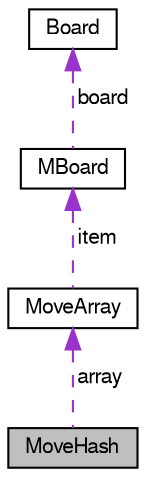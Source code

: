 digraph "MoveHash"
{
 // LATEX_PDF_SIZE
  bgcolor="transparent";
  edge [fontname="FreeSans",fontsize="10",labelfontname="FreeSans",labelfontsize="10"];
  node [fontname="FreeSans",fontsize="10",shape=record];
  Node1 [label="MoveHash",height=0.2,width=0.4,color="black", fillcolor="grey75", style="filled", fontcolor="black",tooltip=" "];
  Node2 -> Node1 [dir="back",color="darkorchid3",fontsize="10",style="dashed",label=" array" ,fontname="FreeSans"];
  Node2 [label="MoveArray",height=0.2,width=0.4,color="black",URL="$structMoveArray.html",tooltip=" "];
  Node3 -> Node2 [dir="back",color="darkorchid3",fontsize="10",style="dashed",label=" item" ,fontname="FreeSans"];
  Node3 [label="MBoard",height=0.2,width=0.4,color="black",URL="$structMBoard.html",tooltip=" "];
  Node4 -> Node3 [dir="back",color="darkorchid3",fontsize="10",style="dashed",label=" board" ,fontname="FreeSans"];
  Node4 [label="Board",height=0.2,width=0.4,color="black",URL="$structBoard.html",tooltip=" "];
}
